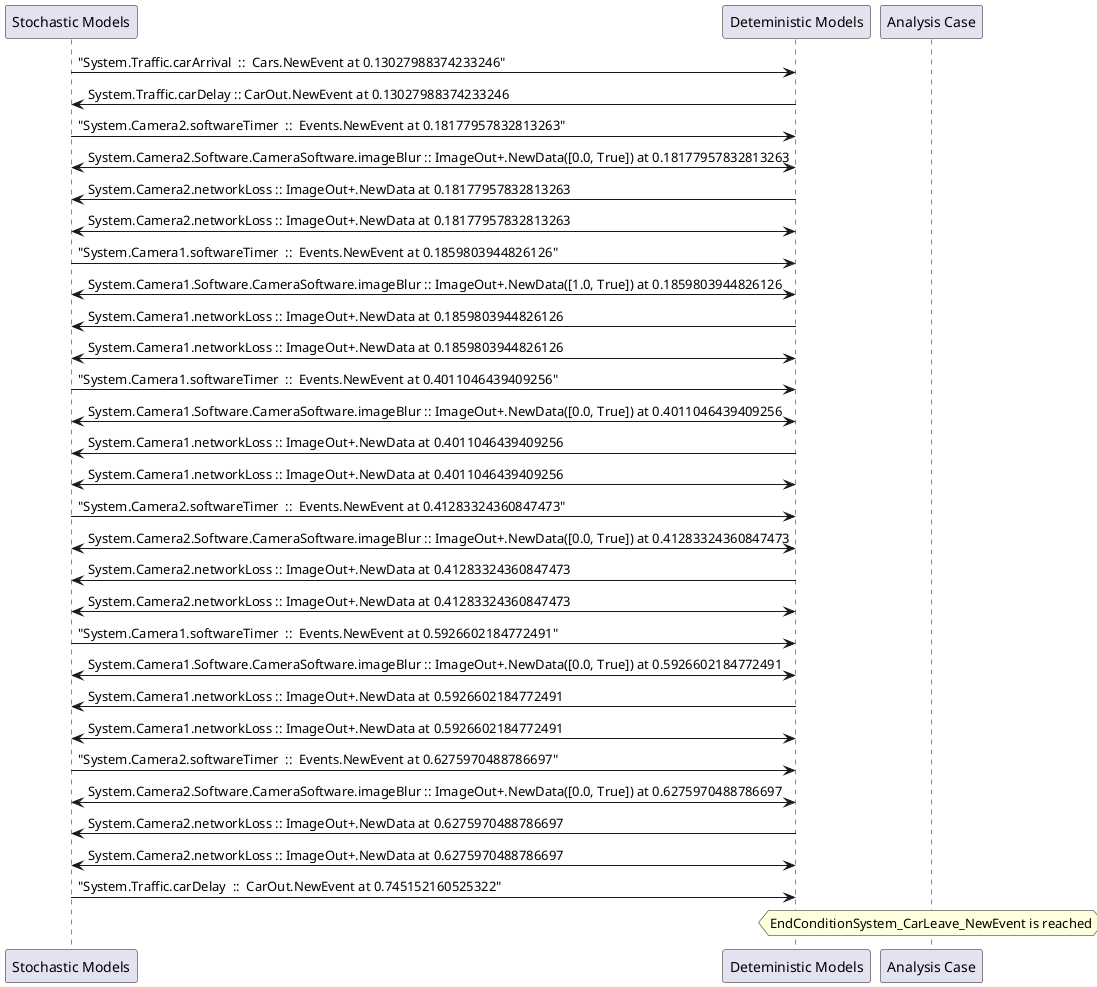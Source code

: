 
	@startuml
	participant "Stochastic Models" as stochmodel
	participant "Deteministic Models" as detmodel
	participant "Analysis Case" as analysis
	{10367_stop} stochmodel -> detmodel : "System.Traffic.carArrival  ::  Cars.NewEvent at 0.13027988374233246"
{10371_start} detmodel -> stochmodel : System.Traffic.carDelay :: CarOut.NewEvent at 0.13027988374233246
{10352_stop} stochmodel -> detmodel : "System.Camera2.softwareTimer  ::  Events.NewEvent at 0.18177957832813263"
detmodel <-> stochmodel : System.Camera2.Software.CameraSoftware.imageBlur :: ImageOut+.NewData([0.0, True]) at 0.18177957832813263
detmodel -> stochmodel : System.Camera2.networkLoss :: ImageOut+.NewData at 0.18177957832813263
detmodel <-> stochmodel : System.Camera2.networkLoss :: ImageOut+.NewData at 0.18177957832813263
{10337_stop} stochmodel -> detmodel : "System.Camera1.softwareTimer  ::  Events.NewEvent at 0.1859803944826126"
detmodel <-> stochmodel : System.Camera1.Software.CameraSoftware.imageBlur :: ImageOut+.NewData([1.0, True]) at 0.1859803944826126
detmodel -> stochmodel : System.Camera1.networkLoss :: ImageOut+.NewData at 0.1859803944826126
detmodel <-> stochmodel : System.Camera1.networkLoss :: ImageOut+.NewData at 0.1859803944826126
{10338_stop} stochmodel -> detmodel : "System.Camera1.softwareTimer  ::  Events.NewEvent at 0.4011046439409256"
detmodel <-> stochmodel : System.Camera1.Software.CameraSoftware.imageBlur :: ImageOut+.NewData([0.0, True]) at 0.4011046439409256
detmodel -> stochmodel : System.Camera1.networkLoss :: ImageOut+.NewData at 0.4011046439409256
detmodel <-> stochmodel : System.Camera1.networkLoss :: ImageOut+.NewData at 0.4011046439409256
{10353_stop} stochmodel -> detmodel : "System.Camera2.softwareTimer  ::  Events.NewEvent at 0.41283324360847473"
detmodel <-> stochmodel : System.Camera2.Software.CameraSoftware.imageBlur :: ImageOut+.NewData([0.0, True]) at 0.41283324360847473
detmodel -> stochmodel : System.Camera2.networkLoss :: ImageOut+.NewData at 0.41283324360847473
detmodel <-> stochmodel : System.Camera2.networkLoss :: ImageOut+.NewData at 0.41283324360847473
{10339_stop} stochmodel -> detmodel : "System.Camera1.softwareTimer  ::  Events.NewEvent at 0.5926602184772491"
detmodel <-> stochmodel : System.Camera1.Software.CameraSoftware.imageBlur :: ImageOut+.NewData([0.0, True]) at 0.5926602184772491
detmodel -> stochmodel : System.Camera1.networkLoss :: ImageOut+.NewData at 0.5926602184772491
detmodel <-> stochmodel : System.Camera1.networkLoss :: ImageOut+.NewData at 0.5926602184772491
{10354_stop} stochmodel -> detmodel : "System.Camera2.softwareTimer  ::  Events.NewEvent at 0.6275970488786697"
detmodel <-> stochmodel : System.Camera2.Software.CameraSoftware.imageBlur :: ImageOut+.NewData([0.0, True]) at 0.6275970488786697
detmodel -> stochmodel : System.Camera2.networkLoss :: ImageOut+.NewData at 0.6275970488786697
detmodel <-> stochmodel : System.Camera2.networkLoss :: ImageOut+.NewData at 0.6275970488786697
{10371_stop} stochmodel -> detmodel : "System.Traffic.carDelay  ::  CarOut.NewEvent at 0.745152160525322"
{10371_start} <-> {10371_stop} : delay
hnote over analysis 
EndConditionSystem_CarLeave_NewEvent is reached
endnote
@enduml